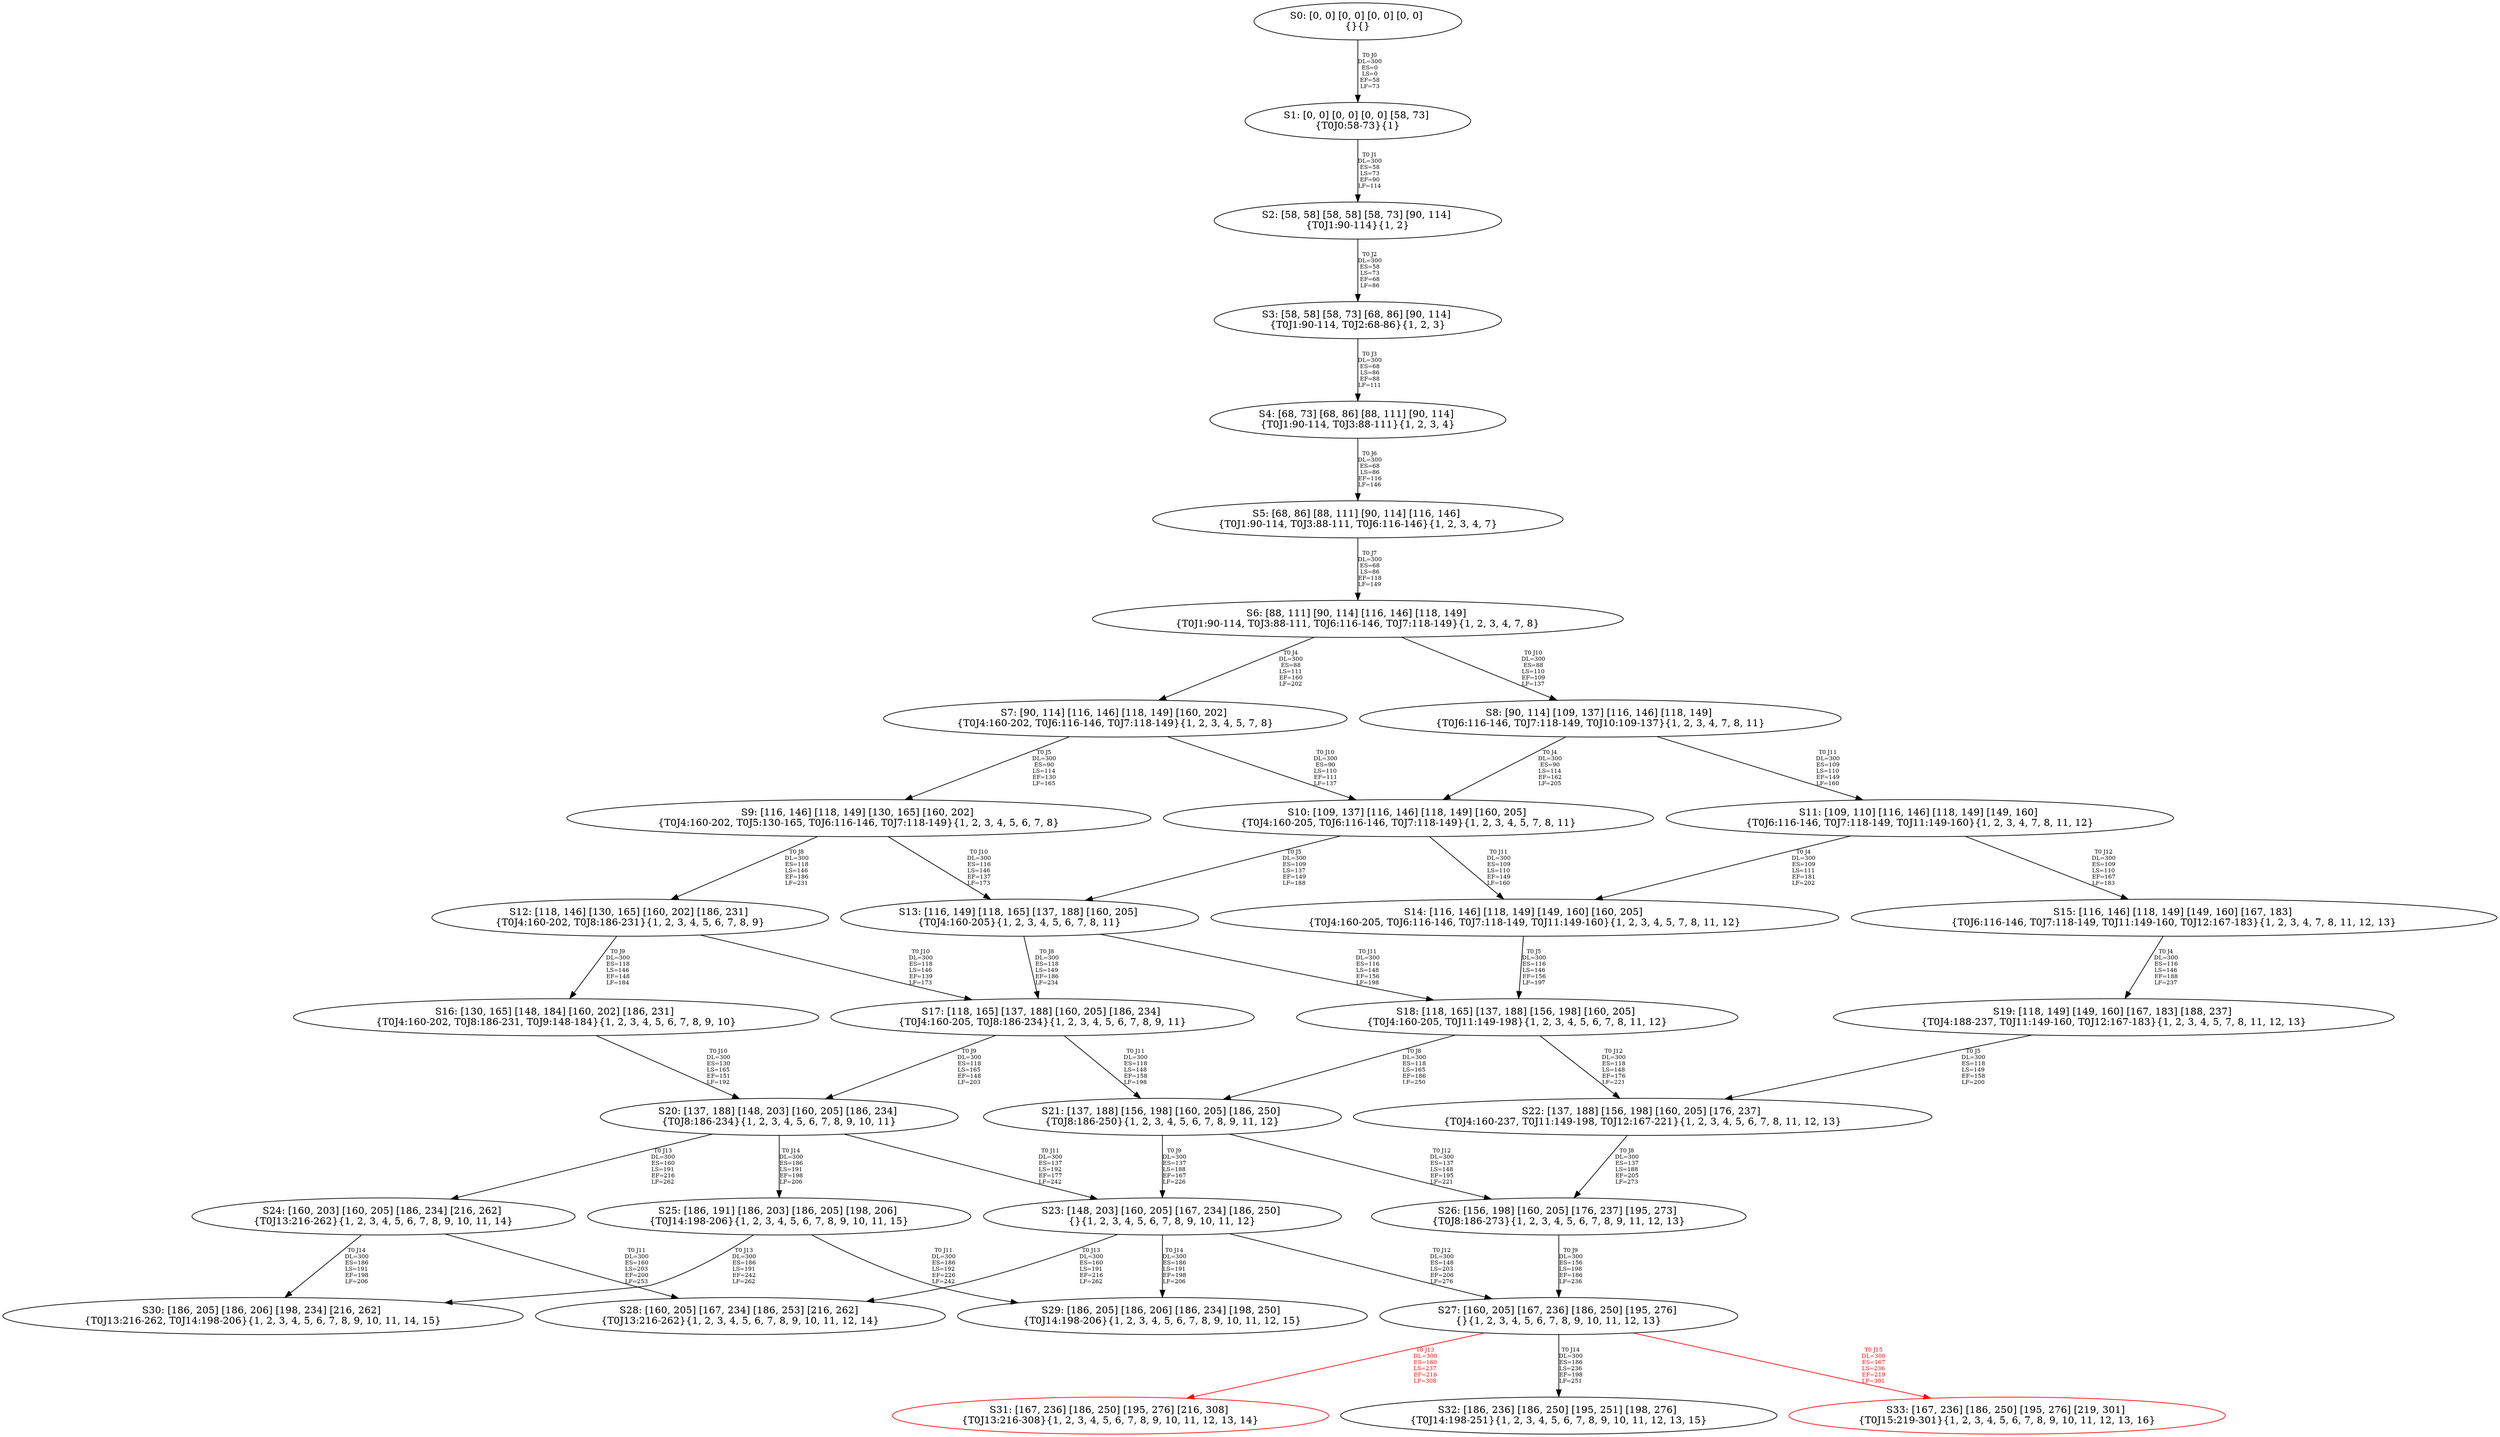 digraph {
	S0[label="S0: [0, 0] [0, 0] [0, 0] [0, 0] \n{}{}"];
	S1[label="S1: [0, 0] [0, 0] [0, 0] [58, 73] \n{T0J0:58-73}{1}"];
	S2[label="S2: [58, 58] [58, 58] [58, 73] [90, 114] \n{T0J1:90-114}{1, 2}"];
	S3[label="S3: [58, 58] [58, 73] [68, 86] [90, 114] \n{T0J1:90-114, T0J2:68-86}{1, 2, 3}"];
	S4[label="S4: [68, 73] [68, 86] [88, 111] [90, 114] \n{T0J1:90-114, T0J3:88-111}{1, 2, 3, 4}"];
	S5[label="S5: [68, 86] [88, 111] [90, 114] [116, 146] \n{T0J1:90-114, T0J3:88-111, T0J6:116-146}{1, 2, 3, 4, 7}"];
	S6[label="S6: [88, 111] [90, 114] [116, 146] [118, 149] \n{T0J1:90-114, T0J3:88-111, T0J6:116-146, T0J7:118-149}{1, 2, 3, 4, 7, 8}"];
	S7[label="S7: [90, 114] [116, 146] [118, 149] [160, 202] \n{T0J4:160-202, T0J6:116-146, T0J7:118-149}{1, 2, 3, 4, 5, 7, 8}"];
	S8[label="S8: [90, 114] [109, 137] [116, 146] [118, 149] \n{T0J6:116-146, T0J7:118-149, T0J10:109-137}{1, 2, 3, 4, 7, 8, 11}"];
	S9[label="S9: [116, 146] [118, 149] [130, 165] [160, 202] \n{T0J4:160-202, T0J5:130-165, T0J6:116-146, T0J7:118-149}{1, 2, 3, 4, 5, 6, 7, 8}"];
	S10[label="S10: [109, 137] [116, 146] [118, 149] [160, 205] \n{T0J4:160-205, T0J6:116-146, T0J7:118-149}{1, 2, 3, 4, 5, 7, 8, 11}"];
	S11[label="S11: [109, 110] [116, 146] [118, 149] [149, 160] \n{T0J6:116-146, T0J7:118-149, T0J11:149-160}{1, 2, 3, 4, 7, 8, 11, 12}"];
	S12[label="S12: [118, 146] [130, 165] [160, 202] [186, 231] \n{T0J4:160-202, T0J8:186-231}{1, 2, 3, 4, 5, 6, 7, 8, 9}"];
	S13[label="S13: [116, 149] [118, 165] [137, 188] [160, 205] \n{T0J4:160-205}{1, 2, 3, 4, 5, 6, 7, 8, 11}"];
	S14[label="S14: [116, 146] [118, 149] [149, 160] [160, 205] \n{T0J4:160-205, T0J6:116-146, T0J7:118-149, T0J11:149-160}{1, 2, 3, 4, 5, 7, 8, 11, 12}"];
	S15[label="S15: [116, 146] [118, 149] [149, 160] [167, 183] \n{T0J6:116-146, T0J7:118-149, T0J11:149-160, T0J12:167-183}{1, 2, 3, 4, 7, 8, 11, 12, 13}"];
	S16[label="S16: [130, 165] [148, 184] [160, 202] [186, 231] \n{T0J4:160-202, T0J8:186-231, T0J9:148-184}{1, 2, 3, 4, 5, 6, 7, 8, 9, 10}"];
	S17[label="S17: [118, 165] [137, 188] [160, 205] [186, 234] \n{T0J4:160-205, T0J8:186-234}{1, 2, 3, 4, 5, 6, 7, 8, 9, 11}"];
	S18[label="S18: [118, 165] [137, 188] [156, 198] [160, 205] \n{T0J4:160-205, T0J11:149-198}{1, 2, 3, 4, 5, 6, 7, 8, 11, 12}"];
	S19[label="S19: [118, 149] [149, 160] [167, 183] [188, 237] \n{T0J4:188-237, T0J11:149-160, T0J12:167-183}{1, 2, 3, 4, 5, 7, 8, 11, 12, 13}"];
	S20[label="S20: [137, 188] [148, 203] [160, 205] [186, 234] \n{T0J8:186-234}{1, 2, 3, 4, 5, 6, 7, 8, 9, 10, 11}"];
	S21[label="S21: [137, 188] [156, 198] [160, 205] [186, 250] \n{T0J8:186-250}{1, 2, 3, 4, 5, 6, 7, 8, 9, 11, 12}"];
	S22[label="S22: [137, 188] [156, 198] [160, 205] [176, 237] \n{T0J4:160-237, T0J11:149-198, T0J12:167-221}{1, 2, 3, 4, 5, 6, 7, 8, 11, 12, 13}"];
	S23[label="S23: [148, 203] [160, 205] [167, 234] [186, 250] \n{}{1, 2, 3, 4, 5, 6, 7, 8, 9, 10, 11, 12}"];
	S24[label="S24: [160, 203] [160, 205] [186, 234] [216, 262] \n{T0J13:216-262}{1, 2, 3, 4, 5, 6, 7, 8, 9, 10, 11, 14}"];
	S25[label="S25: [186, 191] [186, 203] [186, 205] [198, 206] \n{T0J14:198-206}{1, 2, 3, 4, 5, 6, 7, 8, 9, 10, 11, 15}"];
	S26[label="S26: [156, 198] [160, 205] [176, 237] [195, 273] \n{T0J8:186-273}{1, 2, 3, 4, 5, 6, 7, 8, 9, 11, 12, 13}"];
	S27[label="S27: [160, 205] [167, 236] [186, 250] [195, 276] \n{}{1, 2, 3, 4, 5, 6, 7, 8, 9, 10, 11, 12, 13}"];
	S28[label="S28: [160, 205] [167, 234] [186, 253] [216, 262] \n{T0J13:216-262}{1, 2, 3, 4, 5, 6, 7, 8, 9, 10, 11, 12, 14}"];
	S29[label="S29: [186, 205] [186, 206] [186, 234] [198, 250] \n{T0J14:198-206}{1, 2, 3, 4, 5, 6, 7, 8, 9, 10, 11, 12, 15}"];
	S30[label="S30: [186, 205] [186, 206] [198, 234] [216, 262] \n{T0J13:216-262, T0J14:198-206}{1, 2, 3, 4, 5, 6, 7, 8, 9, 10, 11, 14, 15}"];
	S31[label="S31: [167, 236] [186, 250] [195, 276] [216, 308] \n{T0J13:216-308}{1, 2, 3, 4, 5, 6, 7, 8, 9, 10, 11, 12, 13, 14}"];
	S32[label="S32: [186, 236] [186, 250] [195, 251] [198, 276] \n{T0J14:198-251}{1, 2, 3, 4, 5, 6, 7, 8, 9, 10, 11, 12, 13, 15}"];
	S33[label="S33: [167, 236] [186, 250] [195, 276] [219, 301] \n{T0J15:219-301}{1, 2, 3, 4, 5, 6, 7, 8, 9, 10, 11, 12, 13, 16}"];
	S0 -> S1[label="T0 J0\nDL=300\nES=0\nLS=0\nEF=58\nLF=73",fontsize=8];
	S1 -> S2[label="T0 J1\nDL=300\nES=58\nLS=73\nEF=90\nLF=114",fontsize=8];
	S2 -> S3[label="T0 J2\nDL=300\nES=58\nLS=73\nEF=68\nLF=86",fontsize=8];
	S3 -> S4[label="T0 J3\nDL=300\nES=68\nLS=86\nEF=88\nLF=111",fontsize=8];
	S4 -> S5[label="T0 J6\nDL=300\nES=68\nLS=86\nEF=116\nLF=146",fontsize=8];
	S5 -> S6[label="T0 J7\nDL=300\nES=68\nLS=86\nEF=118\nLF=149",fontsize=8];
	S6 -> S7[label="T0 J4\nDL=300\nES=88\nLS=111\nEF=160\nLF=202",fontsize=8];
	S6 -> S8[label="T0 J10\nDL=300\nES=88\nLS=110\nEF=109\nLF=137",fontsize=8];
	S7 -> S9[label="T0 J5\nDL=300\nES=90\nLS=114\nEF=130\nLF=165",fontsize=8];
	S7 -> S10[label="T0 J10\nDL=300\nES=90\nLS=110\nEF=111\nLF=137",fontsize=8];
	S8 -> S10[label="T0 J4\nDL=300\nES=90\nLS=114\nEF=162\nLF=205",fontsize=8];
	S8 -> S11[label="T0 J11\nDL=300\nES=109\nLS=110\nEF=149\nLF=160",fontsize=8];
	S9 -> S12[label="T0 J8\nDL=300\nES=118\nLS=146\nEF=186\nLF=231",fontsize=8];
	S9 -> S13[label="T0 J10\nDL=300\nES=116\nLS=146\nEF=137\nLF=173",fontsize=8];
	S10 -> S13[label="T0 J5\nDL=300\nES=109\nLS=137\nEF=149\nLF=188",fontsize=8];
	S10 -> S14[label="T0 J11\nDL=300\nES=109\nLS=110\nEF=149\nLF=160",fontsize=8];
	S11 -> S14[label="T0 J4\nDL=300\nES=109\nLS=111\nEF=181\nLF=202",fontsize=8];
	S11 -> S15[label="T0 J12\nDL=300\nES=109\nLS=110\nEF=167\nLF=183",fontsize=8];
	S12 -> S16[label="T0 J9\nDL=300\nES=118\nLS=146\nEF=148\nLF=184",fontsize=8];
	S12 -> S17[label="T0 J10\nDL=300\nES=118\nLS=146\nEF=139\nLF=173",fontsize=8];
	S13 -> S17[label="T0 J8\nDL=300\nES=118\nLS=149\nEF=186\nLF=234",fontsize=8];
	S13 -> S18[label="T0 J11\nDL=300\nES=116\nLS=148\nEF=156\nLF=198",fontsize=8];
	S14 -> S18[label="T0 J5\nDL=300\nES=116\nLS=146\nEF=156\nLF=197",fontsize=8];
	S15 -> S19[label="T0 J4\nDL=300\nES=116\nLS=146\nEF=188\nLF=237",fontsize=8];
	S16 -> S20[label="T0 J10\nDL=300\nES=130\nLS=165\nEF=151\nLF=192",fontsize=8];
	S17 -> S20[label="T0 J9\nDL=300\nES=118\nLS=165\nEF=148\nLF=203",fontsize=8];
	S17 -> S21[label="T0 J11\nDL=300\nES=118\nLS=148\nEF=158\nLF=198",fontsize=8];
	S18 -> S21[label="T0 J8\nDL=300\nES=118\nLS=165\nEF=186\nLF=250",fontsize=8];
	S18 -> S22[label="T0 J12\nDL=300\nES=118\nLS=148\nEF=176\nLF=221",fontsize=8];
	S19 -> S22[label="T0 J5\nDL=300\nES=118\nLS=149\nEF=158\nLF=200",fontsize=8];
	S20 -> S23[label="T0 J11\nDL=300\nES=137\nLS=192\nEF=177\nLF=242",fontsize=8];
	S20 -> S24[label="T0 J13\nDL=300\nES=160\nLS=191\nEF=216\nLF=262",fontsize=8];
	S20 -> S25[label="T0 J14\nDL=300\nES=186\nLS=191\nEF=198\nLF=206",fontsize=8];
	S21 -> S23[label="T0 J9\nDL=300\nES=137\nLS=188\nEF=167\nLF=226",fontsize=8];
	S21 -> S26[label="T0 J12\nDL=300\nES=137\nLS=148\nEF=195\nLF=221",fontsize=8];
	S22 -> S26[label="T0 J8\nDL=300\nES=137\nLS=188\nEF=205\nLF=273",fontsize=8];
	S23 -> S27[label="T0 J12\nDL=300\nES=148\nLS=203\nEF=206\nLF=276",fontsize=8];
	S23 -> S28[label="T0 J13\nDL=300\nES=160\nLS=191\nEF=216\nLF=262",fontsize=8];
	S23 -> S29[label="T0 J14\nDL=300\nES=186\nLS=191\nEF=198\nLF=206",fontsize=8];
	S24 -> S28[label="T0 J11\nDL=300\nES=160\nLS=203\nEF=200\nLF=253",fontsize=8];
	S24 -> S30[label="T0 J14\nDL=300\nES=186\nLS=191\nEF=198\nLF=206",fontsize=8];
	S25 -> S29[label="T0 J11\nDL=300\nES=186\nLS=192\nEF=226\nLF=242",fontsize=8];
	S25 -> S30[label="T0 J13\nDL=300\nES=186\nLS=191\nEF=242\nLF=262",fontsize=8];
	S26 -> S27[label="T0 J9\nDL=300\nES=156\nLS=198\nEF=186\nLF=236",fontsize=8];
	S27 -> S31[label="T0 J13\nDL=300\nES=160\nLS=237\nEF=216\nLF=308",color=Red,fontcolor=Red,fontsize=8];
S31[color=Red];
	S27 -> S32[label="T0 J14\nDL=300\nES=186\nLS=236\nEF=198\nLF=251",fontsize=8];
	S27 -> S33[label="T0 J15\nDL=300\nES=167\nLS=236\nEF=219\nLF=301",color=Red,fontcolor=Red,fontsize=8];
S33[color=Red];
}
